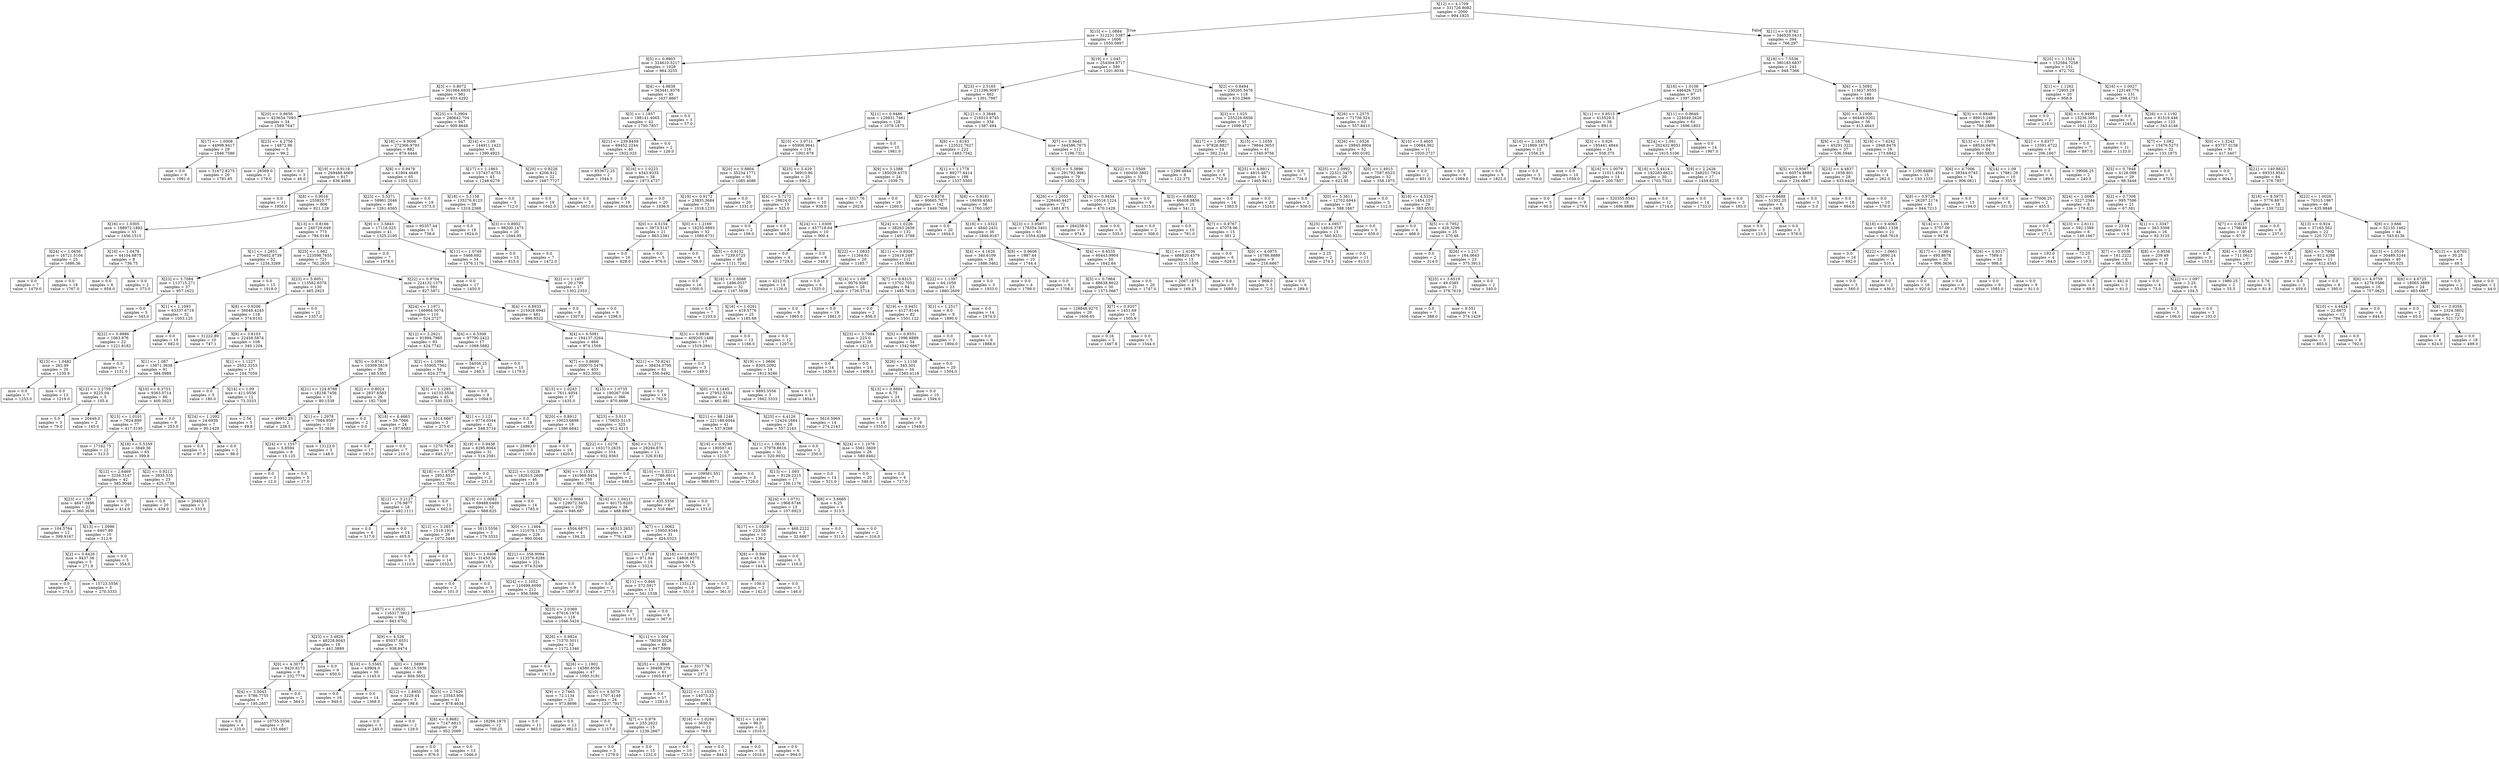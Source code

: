 digraph Tree {
node [shape=box] ;
0 [label="X[12] <= 4.1709\nmse = 331726.8082\nsamples = 2000\nvalue = 994.1825"] ;
1 [label="X[15] <= 1.0884\nmse = 312231.5387\nsamples = 1606\nvalue = 1050.0897"] ;
0 -> 1 [labeldistance=2.5, labelangle=45, headlabel="True"] ;
2 [label="X[5] <= 0.9803\nmse = 324610.5217\nsamples = 1026\nvalue = 964.3255"] ;
1 -> 2 ;
3 [label="X[3] <= 0.8072\nmse = 301064.6935\nsamples = 981\nvalue = 933.4292"] ;
2 -> 3 ;
4 [label="X[20] <= 0.8656\nmse = 423634.7093\nsamples = 34\nvalue = 1589.7647"] ;
3 -> 4 ;
5 [label="X[17] <= 1.0008\nmse = 44998.9417\nsamples = 29\nvalue = 1846.7586"] ;
4 -> 5 ;
6 [label="mse = 0.0\nsamples = 9\nvalue = 1991.0"] ;
5 -> 6 ;
7 [label="mse = 51672.8275\nsamples = 20\nvalue = 1781.85"] ;
5 -> 7 ;
8 [label="X[23] <= 4.2756\nmse = 14872.96\nsamples = 5\nvalue = 99.2"] ;
4 -> 8 ;
9 [label="mse = 26569.0\nsamples = 2\nvalue = 179.0"] ;
8 -> 9 ;
10 [label="mse = 0.0\nsamples = 3\nvalue = 46.0"] ;
8 -> 10 ;
11 [label="X[25] <= 5.3904\nmse = 280642.704\nsamples = 947\nvalue = 909.8648"] ;
3 -> 11 ;
12 [label="X[18] <= 9.9006\nmse = 272366.9793\nsamples = 882\nvalue = 874.4444"] ;
11 -> 12 ;
13 [label="X[19] <= 0.9118\nmse = 269488.4669\nsamples = 817\nvalue = 836.4088"] ;
12 -> 13 ;
14 [label="mse = 0.0\nsamples = 11\nvalue = 1956.0"] ;
13 -> 14 ;
15 [label="X[8] <= 0.9016\nmse = 255825.77\nsamples = 806\nvalue = 821.129"] ;
13 -> 15 ;
16 [label="X[16] <= 1.0305\nmse = 188972.1892\nsamples = 33\nvalue = 1456.1515"] ;
15 -> 16 ;
17 [label="X[24] <= 1.0656\nmse = 16721.5104\nsamples = 25\nvalue = 1686.36"] ;
16 -> 17 ;
18 [label="mse = 0.0\nsamples = 7\nvalue = 1479.0"] ;
17 -> 18 ;
19 [label="mse = 0.0\nsamples = 18\nvalue = 1767.0"] ;
17 -> 19 ;
20 [label="X[16] <= 1.0476\nmse = 44104.6875\nsamples = 8\nvalue = 736.75"] ;
16 -> 20 ;
21 [label="mse = 0.0\nsamples = 6\nvalue = 858.0"] ;
20 -> 21 ;
22 [label="mse = 0.0\nsamples = 2\nvalue = 373.0"] ;
20 -> 22 ;
23 [label="X[13] <= 0.8166\nmse = 240729.649\nsamples = 773\nvalue = 794.0194"] ;
15 -> 23 ;
24 [label="X[1] <= 1.2851\nmse = 270402.8739\nsamples = 52\nvalue = 1234.3269"] ;
23 -> 24 ;
25 [label="X[23] <= 3.7084\nmse = 113715.271\nsamples = 37\nvalue = 957.1622"] ;
24 -> 25 ;
26 [label="mse = 0.0\nsamples = 5\nvalue = 343.0"] ;
25 -> 26 ;
27 [label="X[1] <= 1.1093\nmse = 63337.6719\nsamples = 32\nvalue = 1053.125"] ;
25 -> 27 ;
28 [label="X[22] <= 0.9886\nmse = 1063.876\nsamples = 22\nvalue = 1221.8182"] ;
27 -> 28 ;
29 [label="X[15] <= 1.0482\nmse = 262.99\nsamples = 20\nvalue = 1230.9"] ;
28 -> 29 ;
30 [label="mse = 0.0\nsamples = 7\nvalue = 1253.0"] ;
29 -> 30 ;
31 [label="mse = 0.0\nsamples = 13\nvalue = 1219.0"] ;
29 -> 31 ;
32 [label="mse = 0.0\nsamples = 2\nvalue = 1131.0"] ;
28 -> 32 ;
33 [label="mse = 0.0\nsamples = 10\nvalue = 682.0"] ;
27 -> 33 ;
34 [label="mse = 0.0\nsamples = 15\nvalue = 1918.0"] ;
24 -> 34 ;
35 [label="X[25] <= 1.662\nmse = 223598.7655\nsamples = 721\nvalue = 762.2635"] ;
23 -> 35 ;
36 [label="X[23] <= 5.8051\nmse = 113582.8376\nsamples = 130\nvalue = 465.2923"] ;
35 -> 36 ;
37 [label="X[8] <= 0.9206\nmse = 36048.4243\nsamples = 118\nvalue = 374.6102"] ;
36 -> 37 ;
38 [label="mse = 31222.89\nsamples = 10\nvalue = 747.1"] ;
37 -> 38 ;
39 [label="X[9] <= 3.8103\nmse = 22458.5874\nsamples = 108\nvalue = 340.1204"] ;
37 -> 39 ;
40 [label="X[1] <= 1.087\nmse = 13871.3638\nsamples = 91\nvalue = 384.0989"] ;
39 -> 40 ;
41 [label="X[12] <= 3.2759\nmse = 9225.04\nsamples = 5\nvalue = 105.4"] ;
40 -> 41 ;
42 [label="mse = 0.0\nsamples = 3\nvalue = 79.0"] ;
41 -> 42 ;
43 [label="mse = 20449.0\nsamples = 2\nvalue = 145.0"] ;
41 -> 43 ;
44 [label="X[10] <= 6.3753\nmse = 9363.0714\nsamples = 86\nvalue = 400.3023"] ;
40 -> 44 ;
45 [label="X[15] <= 1.0101\nmse = 7624.899\nsamples = 77\nvalue = 417.5195"] ;
44 -> 45 ;
46 [label="mse = 17162.75\nsamples = 12\nvalue = 513.5"] ;
45 -> 46 ;
47 [label="X[18] <= 5.5359\nmse = 3849.36\nsamples = 65\nvalue = 399.8"] ;
45 -> 47 ;
48 [label="X[12] <= 2.6469\nmse = 3256.5147\nsamples = 42\nvalue = 385.9048"] ;
47 -> 48 ;
49 [label="X[23] <= 1.55\nmse = 4847.0496\nsamples = 22\nvalue = 360.3636"] ;
48 -> 49 ;
50 [label="mse = 104.5764\nsamples = 12\nvalue = 399.9167"] ;
49 -> 50 ;
51 [label="X[13] <= 1.0996\nmse = 6407.89\nsamples = 10\nvalue = 312.9"] ;
49 -> 51 ;
52 [label="X[2] <= 0.8426\nmse = 9437.36\nsamples = 5\nvalue = 271.8"] ;
51 -> 52 ;
53 [label="mse = 0.0\nsamples = 2\nvalue = 274.0"] ;
52 -> 53 ;
54 [label="mse = 15723.5556\nsamples = 3\nvalue = 270.3333"] ;
52 -> 54 ;
55 [label="mse = 0.0\nsamples = 5\nvalue = 354.0"] ;
51 -> 55 ;
56 [label="mse = 0.0\nsamples = 20\nvalue = 414.0"] ;
48 -> 56 ;
57 [label="X[2] <= 0.9212\nmse = 3935.535\nsamples = 23\nvalue = 425.1739"] ;
47 -> 57 ;
58 [label="mse = 0.0\nsamples = 20\nvalue = 439.0"] ;
57 -> 58 ;
59 [label="mse = 20402.0\nsamples = 3\nvalue = 333.0"] ;
57 -> 59 ;
60 [label="mse = 0.0\nsamples = 9\nvalue = 253.0"] ;
44 -> 60 ;
61 [label="X[1] <= 1.1227\nmse = 2652.3253\nsamples = 17\nvalue = 104.7059"] ;
39 -> 61 ;
62 [label="mse = 0.0\nsamples = 5\nvalue = 180.0"] ;
61 -> 62 ;
63 [label="X[14] <= 1.09\nmse = 411.0556\nsamples = 12\nvalue = 73.3333"] ;
61 -> 63 ;
64 [label="X[24] <= 1.1092\nmse = 24.6939\nsamples = 7\nvalue = 90.1429"] ;
63 -> 64 ;
65 [label="mse = 0.0\nsamples = 5\nvalue = 87.0"] ;
64 -> 65 ;
66 [label="mse = 0.0\nsamples = 2\nvalue = 98.0"] ;
64 -> 66 ;
67 [label="mse = 2.56\nsamples = 5\nvalue = 49.8"] ;
63 -> 67 ;
68 [label="mse = 0.0\nsamples = 12\nvalue = 1357.0"] ;
36 -> 68 ;
69 [label="X[22] <= 0.9704\nmse = 224132.1375\nsamples = 591\nvalue = 827.5871"] ;
35 -> 69 ;
70 [label="X[24] <= 1.1971\nmse = 146964.5074\nsamples = 110\nvalue = 524.2727"] ;
69 -> 70 ;
71 [label="X[12] <= 2.2621\nmse = 91894.7985\nsamples = 93\nvalue = 424.7742"] ;
70 -> 71 ;
72 [label="X[5] <= 0.8741\nmse = 10309.5819\nsamples = 39\nvalue = 148.5385"] ;
71 -> 72 ;
73 [label="X[21] <= 124.8788\nmse = 18238.7456\nsamples = 13\nvalue = 80.1538"] ;
72 -> 73 ;
74 [label="mse = 49952.25\nsamples = 2\nvalue = 238.5"] ;
73 -> 74 ;
75 [label="X[1] <= 1.2978\nmse = 7084.9587\nsamples = 11\nvalue = 51.3636"] ;
73 -> 75 ;
76 [label="X[24] <= 1.1557\nmse = 5.8594\nsamples = 8\nvalue = 15.125"] ;
75 -> 76 ;
77 [label="mse = 0.0\nsamples = 3\nvalue = 12.0"] ;
76 -> 77 ;
78 [label="mse = 0.0\nsamples = 5\nvalue = 17.0"] ;
76 -> 78 ;
79 [label="mse = 13122.0\nsamples = 3\nvalue = 148.0"] ;
75 -> 79 ;
80 [label="X[2] <= 0.8024\nmse = 2837.6583\nsamples = 26\nvalue = 182.7308"] ;
72 -> 80 ;
81 [label="mse = 0.0\nsamples = 2\nvalue = 0.0"] ;
80 -> 81 ;
82 [label="X[18] <= 6.4663\nmse = 59.7066\nsamples = 24\nvalue = 197.9583"] ;
80 -> 82 ;
83 [label="mse = 0.0\nsamples = 17\nvalue = 193.0"] ;
82 -> 83 ;
84 [label="mse = 0.0\nsamples = 7\nvalue = 210.0"] ;
82 -> 84 ;
85 [label="X[2] <= 1.1094\nmse = 55905.7562\nsamples = 54\nvalue = 624.2778"] ;
71 -> 85 ;
86 [label="X[3] <= 1.1285\nmse = 14133.5556\nsamples = 45\nvalue = 530.3333"] ;
85 -> 86 ;
87 [label="mse = 5314.6667\nsamples = 3\nvalue = 275.0"] ;
86 -> 87 ;
88 [label="X[1] <= 1.121\nmse = 9774.0544\nsamples = 42\nvalue = 548.5714"] ;
86 -> 88 ;
89 [label="mse = 1270.7438\nsamples = 11\nvalue = 645.2727"] ;
88 -> 89 ;
90 [label="X[19] <= 0.9438\nmse = 8295.8044\nsamples = 31\nvalue = 514.2581"] ;
88 -> 90 ;
91 [label="X[18] <= 5.4758\nmse = 2952.8537\nsamples = 29\nvalue = 533.7931"] ;
90 -> 91 ;
92 [label="X[12] <= 3.2127\nmse = 176.9877\nsamples = 18\nvalue = 492.1111"] ;
91 -> 92 ;
93 [label="mse = 0.0\nsamples = 4\nvalue = 517.0"] ;
92 -> 93 ;
94 [label="mse = 0.0\nsamples = 14\nvalue = 485.0"] ;
92 -> 94 ;
95 [label="mse = 0.0\nsamples = 11\nvalue = 602.0"] ;
91 -> 95 ;
96 [label="mse = 0.0\nsamples = 2\nvalue = 231.0"] ;
90 -> 96 ;
97 [label="mse = 0.0\nsamples = 9\nvalue = 1094.0"] ;
85 -> 97 ;
98 [label="X[4] <= 6.5308\nmse = 97790.2422\nsamples = 17\nvalue = 1068.5882"] ;
70 -> 98 ;
99 [label="mse = 54056.25\nsamples = 2\nvalue = 240.5"] ;
98 -> 99 ;
100 [label="mse = 0.0\nsamples = 15\nvalue = 1179.0"] ;
98 -> 100 ;
101 [label="X[4] <= 6.8933\nmse = 215928.6942\nsamples = 481\nvalue = 896.9522"] ;
69 -> 101 ;
102 [label="X[4] <= 6.5081\nmse = 194137.3264\nsamples = 464\nvalue = 874.1509"] ;
101 -> 102 ;
103 [label="X[7] <= 0.8699\nmse = 200070.5476\nsamples = 403\nvalue = 922.3002"] ;
102 -> 103 ;
104 [label="X[15] <= 1.0243\nmse = 7611.4054\nsamples = 37\nvalue = 1435.0"] ;
103 -> 104 ;
105 [label="mse = 0.0\nsamples = 18\nvalue = 1486.0"] ;
104 -> 105 ;
106 [label="X[20] <= 0.8912\nmse = 10023.6898\nsamples = 19\nvalue = 1386.6842"] ;
104 -> 106 ;
107 [label="mse = 25992.0\nsamples = 3\nvalue = 1209.0"] ;
106 -> 107 ;
108 [label="mse = 0.0\nsamples = 16\nvalue = 1420.0"] ;
106 -> 108 ;
109 [label="X[15] <= 1.0735\nmse = 190267.036\nsamples = 366\nvalue = 870.4699"] ;
103 -> 109 ;
110 [label="X[23] <= 5.013\nmse = 170655.5115\nsamples = 325\nvalue = 912.4215"] ;
109 -> 110 ;
111 [label="X[22] <= 1.0278\nmse = 163173.2635\nsamples = 314\nvalue = 932.9363"] ;
110 -> 111 ;
112 [label="X[22] <= 1.0228\nmse = 182615.2609\nsamples = 46\nvalue = 1231.0"] ;
111 -> 112 ;
113 [label="X[19] <= 1.0082\nmse = 69488.0469\nsamples = 32\nvalue = 988.625"] ;
112 -> 113 ;
114 [label="X[12] <= 3.2857\nmse = 1519.1914\nsamples = 29\nvalue = 1072.3448"] ;
113 -> 114 ;
115 [label="mse = 0.0\nsamples = 15\nvalue = 1110.0"] ;
114 -> 115 ;
116 [label="mse = 0.0\nsamples = 14\nvalue = 1032.0"] ;
114 -> 116 ;
117 [label="mse = 3813.5556\nsamples = 3\nvalue = 179.3333"] ;
113 -> 117 ;
118 [label="mse = 0.0\nsamples = 14\nvalue = 1785.0"] ;
112 -> 118 ;
119 [label="X[9] <= 5.1533\nmse = 141969.8454\nsamples = 268\nvalue = 881.7761"] ;
111 -> 119 ;
120 [label="X[5] <= 0.9663\nmse = 129072.3455\nsamples = 230\nvalue = 946.687"] ;
119 -> 120 ;
121 [label="X[0] <= 1.1464\nmse = 121079.1725\nsamples = 226\nvalue = 960.0044"] ;
120 -> 121 ;
122 [label="X[15] <= 1.0406\nmse = 31450.56\nsamples = 5\nvalue = 318.2"] ;
121 -> 122 ;
123 [label="mse = 0.0\nsamples = 2\nvalue = 101.0"] ;
122 -> 123 ;
124 [label="mse = 0.0\nsamples = 3\nvalue = 463.0"] ;
122 -> 124 ;
125 [label="X[21] <= 358.9094\nmse = 113576.8286\nsamples = 221\nvalue = 974.5249"] ;
121 -> 125 ;
126 [label="X[24] <= 1.1052\nmse = 110499.6099\nsamples = 212\nvalue = 956.5896"] ;
125 -> 126 ;
127 [label="X[7] <= 1.0532\nmse = 116317.3912\nsamples = 94\nvalue = 843.6702"] ;
126 -> 127 ;
128 [label="X[23] <= 3.4826\nmse = 48228.9043\nsamples = 18\nvalue = 441.3889"] ;
127 -> 128 ;
129 [label="X[0] <= 4.3073\nmse = 9420.6173\nsamples = 9\nvalue = 232.7778"] ;
128 -> 129 ;
130 [label="X[4] <= 3.5043\nmse = 5786.7755\nsamples = 7\nvalue = 195.2857"] ;
129 -> 130 ;
131 [label="mse = 0.0\nsamples = 4\nvalue = 225.0"] ;
130 -> 131 ;
132 [label="mse = 10755.5556\nsamples = 3\nvalue = 155.6667"] ;
130 -> 132 ;
133 [label="mse = 0.0\nsamples = 2\nvalue = 364.0"] ;
129 -> 133 ;
134 [label="mse = 0.0\nsamples = 9\nvalue = 650.0"] ;
128 -> 134 ;
135 [label="X[9] <= 4.526\nmse = 85037.6551\nsamples = 76\nvalue = 938.9474"] ;
127 -> 135 ;
136 [label="X[10] <= 5.5565\nmse = 43904.0\nsamples = 30\nvalue = 1145.0"] ;
135 -> 136 ;
137 [label="mse = 0.0\nsamples = 16\nvalue = 949.0"] ;
136 -> 137 ;
138 [label="mse = 0.0\nsamples = 14\nvalue = 1369.0"] ;
136 -> 138 ;
139 [label="X[0] <= 1.5899\nmse = 66115.5936\nsamples = 46\nvalue = 804.5652"] ;
135 -> 139 ;
140 [label="X[12] <= 1.8955\nmse = 3229.44\nsamples = 5\nvalue = 198.6"] ;
139 -> 140 ;
141 [label="mse = 0.0\nsamples = 3\nvalue = 245.0"] ;
140 -> 141 ;
142 [label="mse = 0.0\nsamples = 2\nvalue = 129.0"] ;
140 -> 142 ;
143 [label="X[23] <= 2.7426\nmse = 23543.956\nsamples = 41\nvalue = 878.4634"] ;
139 -> 143 ;
144 [label="X[8] <= 0.9682\nmse = 7147.6813\nsamples = 29\nvalue = 952.2069"] ;
143 -> 144 ;
145 [label="mse = 0.0\nsamples = 16\nvalue = 876.0"] ;
144 -> 145 ;
146 [label="mse = 0.0\nsamples = 13\nvalue = 1046.0"] ;
144 -> 146 ;
147 [label="mse = 18266.1875\nsamples = 12\nvalue = 700.25"] ;
143 -> 147 ;
148 [label="X[23] <= 2.0369\nmse = 87616.1974\nsamples = 118\nvalue = 1046.5424"] ;
126 -> 148 ;
149 [label="X[26] <= 0.9824\nmse = 71570.5011\nsamples = 52\nvalue = 1172.1346"] ;
148 -> 149 ;
150 [label="mse = 0.0\nsamples = 5\nvalue = 1913.0"] ;
149 -> 150 ;
151 [label="X[26] <= 1.1902\nmse = 14580.8556\nsamples = 47\nvalue = 1093.3191"] ;
149 -> 151 ;
152 [label="X[9] <= 2.7465\nmse = 72.1134\nsamples = 23\nvalue = 973.8696"] ;
151 -> 152 ;
153 [label="mse = 0.0\nsamples = 11\nvalue = 965.0"] ;
152 -> 153 ;
154 [label="mse = 0.0\nsamples = 12\nvalue = 982.0"] ;
152 -> 154 ;
155 [label="X[10] <= 4.5079\nmse = 1707.4149\nsamples = 24\nvalue = 1207.7917"] ;
151 -> 155 ;
156 [label="mse = 0.0\nsamples = 9\nvalue = 1157.0"] ;
155 -> 156 ;
157 [label="X[7] <= 0.979\nmse = 255.2622\nsamples = 15\nvalue = 1238.2667"] ;
155 -> 157 ;
158 [label="mse = 0.0\nsamples = 2\nvalue = 1279.0"] ;
157 -> 158 ;
159 [label="mse = 0.0\nsamples = 13\nvalue = 1232.0"] ;
157 -> 159 ;
160 [label="X[11] <= 1.004\nmse = 78039.3326\nsamples = 66\nvalue = 947.5909"] ;
148 -> 160 ;
161 [label="X[25] <= 1.8948\nmse = 39408.279\nsamples = 61\nvalue = 1005.8197"] ;
160 -> 161 ;
162 [label="mse = 0.0\nsamples = 17\nvalue = 1281.0"] ;
161 -> 162 ;
163 [label="X[22] <= 1.1033\nmse = 14073.25\nsamples = 44\nvalue = 899.5"] ;
161 -> 163 ;
164 [label="X[16] <= 1.0294\nmse = 3630.0\nsamples = 22\nvalue = 789.0"] ;
163 -> 164 ;
165 [label="mse = 0.0\nsamples = 10\nvalue = 723.0"] ;
164 -> 165 ;
166 [label="mse = 0.0\nsamples = 12\nvalue = 844.0"] ;
164 -> 166 ;
167 [label="X[1] <= 1.4166\nmse = 96.0\nsamples = 22\nvalue = 1010.0"] ;
163 -> 167 ;
168 [label="mse = 0.0\nsamples = 16\nvalue = 1016.0"] ;
167 -> 168 ;
169 [label="mse = 0.0\nsamples = 6\nvalue = 994.0"] ;
167 -> 169 ;
170 [label="mse = 3317.76\nsamples = 5\nvalue = 237.2"] ;
160 -> 170 ;
171 [label="mse = 0.0\nsamples = 9\nvalue = 1397.0"] ;
125 -> 171 ;
172 [label="mse = 4504.6875\nsamples = 4\nvalue = 194.25"] ;
120 -> 172 ;
173 [label="X[16] <= 1.0411\nmse = 40175.6205\nsamples = 38\nvalue = 488.8947"] ;
119 -> 173 ;
174 [label="mse = 46313.2653\nsamples = 7\nvalue = 776.1429"] ;
173 -> 174 ;
175 [label="X[7] <= 1.0062\nmse = 15950.9344\nsamples = 31\nvalue = 424.0323"] ;
173 -> 175 ;
176 [label="X[1] <= 1.3718\nmse = 971.84\nsamples = 15\nvalue = 332.6"] ;
175 -> 176 ;
177 [label="mse = 0.0\nsamples = 2\nvalue = 277.0"] ;
176 -> 177 ;
178 [label="X[11] <= 0.946\nmse = 572.5917\nsamples = 13\nvalue = 341.1538"] ;
176 -> 178 ;
179 [label="mse = 0.0\nsamples = 7\nvalue = 319.0"] ;
178 -> 179 ;
180 [label="mse = 0.0\nsamples = 6\nvalue = 367.0"] ;
178 -> 180 ;
181 [label="X[16] <= 1.0451\nmse = 14808.9375\nsamples = 16\nvalue = 509.75"] ;
175 -> 181 ;
182 [label="mse = 13312.0\nsamples = 14\nvalue = 531.0"] ;
181 -> 182 ;
183 [label="mse = 0.0\nsamples = 2\nvalue = 361.0"] ;
181 -> 183 ;
184 [label="X[6] <= 5.1271\nmse = 29294.876\nsamples = 11\nvalue = 326.8182"] ;
110 -> 184 ;
185 [label="mse = 0.0\nsamples = 2\nvalue = 648.0"] ;
184 -> 185 ;
186 [label="X[10] <= 5.5211\nmse = 7786.6914\nsamples = 9\nvalue = 255.4444"] ;
184 -> 186 ;
187 [label="mse = 435.5556\nsamples = 6\nvalue = 316.6667"] ;
186 -> 187 ;
188 [label="mse = 0.0\nsamples = 3\nvalue = 133.0"] ;
186 -> 188 ;
189 [label="X[21] <= 88.1249\nmse = 221188.6044\nsamples = 41\nvalue = 537.9268"] ;
109 -> 189 ;
190 [label="X[19] <= 0.9298\nmse = 190507.41\nsamples = 10\nvalue = 1210.7"] ;
189 -> 190 ;
191 [label="mse = 109581.551\nsamples = 7\nvalue = 989.8571"] ;
190 -> 191 ;
192 [label="mse = 0.0\nsamples = 3\nvalue = 1726.0"] ;
190 -> 192 ;
193 [label="X[11] <= 1.0619\nmse = 37978.8616\nsamples = 31\nvalue = 320.9032"] ;
189 -> 193 ;
194 [label="X[13] <= 1.093\nmse = 9128.2215\nsamples = 17\nvalue = 156.1176"] ;
193 -> 194 ;
195 [label="X[24] <= 1.0731\nmse = 1968.6746\nsamples = 13\nvalue = 107.6923"] ;
194 -> 195 ;
196 [label="X[17] <= 1.0529\nmse = 223.56\nsamples = 10\nvalue = 130.2"] ;
195 -> 196 ;
197 [label="X[8] <= 0.949\nmse = 43.84\nsamples = 5\nvalue = 144.4"] ;
196 -> 197 ;
198 [label="mse = 100.0\nsamples = 2\nvalue = 142.0"] ;
197 -> 198 ;
199 [label="mse = 0.0\nsamples = 3\nvalue = 146.0"] ;
197 -> 199 ;
200 [label="mse = 0.0\nsamples = 5\nvalue = 116.0"] ;
196 -> 200 ;
201 [label="mse = 468.2222\nsamples = 3\nvalue = 32.6667"] ;
195 -> 201 ;
202 [label="X[6] <= 3.6685\nmse = 6.25\nsamples = 4\nvalue = 313.5"] ;
194 -> 202 ;
203 [label="mse = 0.0\nsamples = 2\nvalue = 311.0"] ;
202 -> 203 ;
204 [label="mse = 0.0\nsamples = 2\nvalue = 316.0"] ;
202 -> 204 ;
205 [label="mse = 0.0\nsamples = 14\nvalue = 521.0"] ;
193 -> 205 ;
206 [label="X[21] <= 70.8241\nmse = 38434.0795\nsamples = 61\nvalue = 556.0492"] ;
102 -> 206 ;
207 [label="mse = 0.0\nsamples = 19\nvalue = 762.0"] ;
206 -> 207 ;
208 [label="X[0] <= 4.1445\nmse = 27952.5334\nsamples = 42\nvalue = 462.881"] ;
206 -> 208 ;
209 [label="X[25] <= 4.4126\nmse = 12424.1684\nsamples = 28\nvalue = 557.2143"] ;
208 -> 209 ;
210 [label="mse = 0.0\nsamples = 2\nvalue = 250.0"] ;
209 -> 210 ;
211 [label="X[24] <= 1.1076\nmse = 5561.3609\nsamples = 26\nvalue = 580.8462"] ;
209 -> 211 ;
212 [label="mse = 0.0\nsamples = 20\nvalue = 540.0"] ;
211 -> 212 ;
213 [label="mse = 0.0\nsamples = 6\nvalue = 717.0"] ;
211 -> 213 ;
214 [label="mse = 5616.5969\nsamples = 14\nvalue = 274.2143"] ;
208 -> 214 ;
215 [label="X[3] <= 0.8938\nmse = 409205.1488\nsamples = 17\nvalue = 1519.2941"] ;
101 -> 215 ;
216 [label="mse = 0.0\nsamples = 3\nvalue = 149.0"] ;
215 -> 216 ;
217 [label="X[19] <= 1.0666\nmse = 8305.2092\nsamples = 14\nvalue = 1812.9286"] ;
215 -> 217 ;
218 [label="mse = 9893.5556\nsamples = 3\nvalue = 1662.3333"] ;
217 -> 218 ;
219 [label="mse = 0.0\nsamples = 11\nvalue = 1854.0"] ;
217 -> 219 ;
220 [label="X[8] <= 0.9478\nmse = 61804.4649\nsamples = 65\nvalue = 1352.5231"] ;
12 -> 220 ;
221 [label="X[23] <= 5.5271\nmse = 58961.2046\nsamples = 46\nvalue = 1261.4565"] ;
220 -> 221 ;
222 [label="X[9] <= 3.5843\nmse = 17118.025\nsamples = 41\nvalue = 1325.2195"] ;
221 -> 222 ;
223 [label="mse = 0.0\nsamples = 7\nvalue = 1078.0"] ;
222 -> 223 ;
224 [label="X[11] <= 1.0749\nmse = 5468.692\nsamples = 34\nvalue = 1376.1176"] ;
222 -> 224 ;
225 [label="mse = 0.0\nsamples = 17\nvalue = 1450.0"] ;
224 -> 225 ;
226 [label="X[2] <= 1.1457\nmse = 20.1799\nsamples = 17\nvalue = 1302.2353"] ;
224 -> 226 ;
227 [label="mse = 0.0\nsamples = 8\nvalue = 1307.0"] ;
226 -> 227 ;
228 [label="mse = 0.0\nsamples = 9\nvalue = 1298.0"] ;
226 -> 228 ;
229 [label="mse = 95357.44\nsamples = 5\nvalue = 738.6"] ;
221 -> 229 ;
230 [label="mse = 0.0\nsamples = 19\nvalue = 1573.0"] ;
220 -> 230 ;
231 [label="X[14] <= 1.09\nmse = 144911.1422\nsamples = 65\nvalue = 1390.4923"] ;
11 -> 231 ;
232 [label="X[17] <= 1.1863\nmse = 157437.6755\nsamples = 43\nvalue = 1248.6279"] ;
231 -> 232 ;
233 [label="X[18] <= 5.1158\nmse = 135276.8123\nsamples = 38\nvalue = 1319.2368"] ;
232 -> 233 ;
234 [label="mse = 0.0\nsamples = 18\nvalue = 1624.0"] ;
233 -> 234 ;
235 [label="X[3] <= 0.8952\nmse = 98200.1475\nsamples = 20\nvalue = 1044.95"] ;
233 -> 235 ;
236 [label="mse = 0.0\nsamples = 13\nvalue = 815.0"] ;
235 -> 236 ;
237 [label="mse = 0.0\nsamples = 7\nvalue = 1472.0"] ;
235 -> 237 ;
238 [label="mse = 0.0\nsamples = 5\nvalue = 712.0"] ;
232 -> 238 ;
239 [label="X[20] <= 0.8228\nmse = 4206.812\nsamples = 22\nvalue = 1667.7727"] ;
231 -> 239 ;
240 [label="mse = 0.0\nsamples = 19\nvalue = 1642.0"] ;
239 -> 240 ;
241 [label="mse = 0.0\nsamples = 3\nvalue = 1831.0"] ;
239 -> 241 ;
242 [label="X[4] <= 4.9838\nmse = 363441.9378\nsamples = 45\nvalue = 1637.8667"] ;
2 -> 242 ;
243 [label="X[3] <= 1.1857\nmse = 198141.4065\nsamples = 42\nvalue = 1750.7857"] ;
242 -> 243 ;
244 [label="X[21] <= 239.8459\nmse = 69452.2244\nsamples = 40\nvalue = 1832.025"] ;
243 -> 244 ;
245 [label="mse = 653672.25\nsamples = 2\nvalue = 1044.5"] ;
244 -> 245 ;
246 [label="X[16] <= 1.0223\nmse = 4343.9335\nsamples = 38\nvalue = 1873.4737"] ;
244 -> 246 ;
247 [label="mse = 0.0\nsamples = 18\nvalue = 1804.0"] ;
246 -> 247 ;
248 [label="mse = 0.0\nsamples = 20\nvalue = 1936.0"] ;
246 -> 248 ;
249 [label="mse = 0.0\nsamples = 2\nvalue = 126.0"] ;
243 -> 249 ;
250 [label="mse = 0.0\nsamples = 3\nvalue = 57.0"] ;
242 -> 250 ;
251 [label="X[19] <= 1.045\nmse = 254304.8717\nsamples = 580\nvalue = 1201.8034"] ;
1 -> 251 ;
252 [label="X[23] <= 2.5165\nmse = 211296.9097\nsamples = 462\nvalue = 1301.7987"] ;
251 -> 252 ;
253 [label="X[11] <= 0.9486\nmse = 129831.7461\nsamples = 128\nvalue = 1078.1875"] ;
252 -> 253 ;
254 [label="X[10] <= 3.9711\nmse = 65906.9641\nsamples = 118\nvalue = 1001.678"] ;
253 -> 254 ;
255 [label="X[20] <= 0.8804\nmse = 35234.1771\nsamples = 93\nvalue = 1085.4086"] ;
254 -> 255 ;
256 [label="X[19] <= 0.9172\nmse = 23835.3684\nsamples = 73\nvalue = 1018.1233"] ;
255 -> 256 ;
257 [label="X[0] <= 4.5154\nmse = 3973.5147\nsamples = 21\nvalue = 863.2381"] ;
256 -> 257 ;
258 [label="mse = 0.0\nsamples = 16\nvalue = 828.0"] ;
257 -> 258 ;
259 [label="mse = 0.0\nsamples = 5\nvalue = 976.0"] ;
257 -> 259 ;
260 [label="X[0] <= 1.2169\nmse = 18255.9893\nsamples = 52\nvalue = 1080.6731"] ;
256 -> 260 ;
261 [label="mse = 0.0\nsamples = 4\nvalue = 708.0"] ;
260 -> 261 ;
262 [label="X[3] <= 0.9132\nmse = 7239.0725\nsamples = 48\nvalue = 1111.7292"] ;
260 -> 262 ;
263 [label="mse = 0.0\nsamples = 16\nvalue = 1000.0"] ;
262 -> 263 ;
264 [label="X[16] <= 1.0088\nmse = 1496.0537\nsamples = 32\nvalue = 1167.5938"] ;
262 -> 264 ;
265 [label="mse = 0.0\nsamples = 7\nvalue = 1103.0"] ;
264 -> 265 ;
266 [label="X[16] <= 1.0291\nmse = 419.5776\nsamples = 25\nvalue = 1185.68"] ;
264 -> 266 ;
267 [label="mse = 0.0\nsamples = 13\nvalue = 1166.0"] ;
266 -> 267 ;
268 [label="mse = 0.0\nsamples = 12\nvalue = 1207.0"] ;
266 -> 268 ;
269 [label="mse = 0.0\nsamples = 20\nvalue = 1331.0"] ;
255 -> 269 ;
270 [label="X[25] <= 5.429\nmse = 56910.96\nsamples = 25\nvalue = 690.2"] ;
254 -> 270 ;
271 [label="X[4] <= 5.7172\nmse = 26624.0\nsamples = 15\nvalue = 525.0"] ;
270 -> 271 ;
272 [label="mse = 0.0\nsamples = 2\nvalue = 109.0"] ;
271 -> 272 ;
273 [label="mse = 0.0\nsamples = 13\nvalue = 589.0"] ;
271 -> 273 ;
274 [label="mse = 0.0\nsamples = 10\nvalue = 938.0"] ;
270 -> 274 ;
275 [label="mse = 0.0\nsamples = 10\nvalue = 1981.0"] ;
253 -> 275 ;
276 [label="X[12] <= 3.3848\nmse = 216010.9745\nsamples = 334\nvalue = 1387.494"] ;
252 -> 276 ;
277 [label="X[6] <= 1.6193\nmse = 123522.7627\nsamples = 222\nvalue = 1483.7342"] ;
276 -> 277 ;
278 [label="X[9] <= 3.1388\nmse = 185029.4375\nsamples = 24\nvalue = 1039.75"] ;
277 -> 278 ;
279 [label="mse = 3317.76\nsamples = 5\nvalue = 202.8"] ;
278 -> 279 ;
280 [label="mse = 0.0\nsamples = 19\nvalue = 1260.0"] ;
278 -> 280 ;
281 [label="X[1] <= 1.1778\nmse = 89277.6414\nsamples = 198\nvalue = 1537.5505"] ;
277 -> 281 ;
282 [label="X[2] <= 0.8378\nmse = 90665.7877\nsamples = 142\nvalue = 1449.7606"] ;
281 -> 282 ;
283 [label="X[24] <= 1.0309\nmse = 457718.64\nsamples = 10\nvalue = 900.4"] ;
282 -> 283 ;
284 [label="mse = 0.0\nsamples = 4\nvalue = 1729.0"] ;
283 -> 284 ;
285 [label="mse = 0.0\nsamples = 6\nvalue = 348.0"] ;
283 -> 285 ;
286 [label="X[24] <= 1.0226\nmse = 38263.2656\nsamples = 132\nvalue = 1491.3788"] ;
282 -> 286 ;
287 [label="X[22] <= 1.0833\nmse = 11264.61\nsamples = 20\nvalue = 1185.7"] ;
286 -> 287 ;
288 [label="mse = 4212.0\nsamples = 14\nvalue = 1126.0"] ;
287 -> 288 ;
289 [label="mse = 0.0\nsamples = 6\nvalue = 1325.0"] ;
287 -> 289 ;
290 [label="X[11] <= 0.8304\nmse = 23419.2487\nsamples = 112\nvalue = 1545.9643"] ;
286 -> 290 ;
291 [label="X[14] <= 1.09\nmse = 9076.9592\nsamples = 28\nvalue = 1726.5714"] ;
290 -> 291 ;
292 [label="mse = 0.0\nsamples = 9\nvalue = 1865.0"] ;
291 -> 292 ;
293 [label="mse = 0.0\nsamples = 19\nvalue = 1661.0"] ;
291 -> 293 ;
294 [label="X[7] <= 0.8315\nmse = 13702.7052\nsamples = 84\nvalue = 1485.7619"] ;
290 -> 294 ;
295 [label="mse = 0.0\nsamples = 2\nvalue = 856.0"] ;
294 -> 295 ;
296 [label="X[19] <= 0.9451\nmse = 4127.8144\nsamples = 82\nvalue = 1501.122"] ;
294 -> 296 ;
297 [label="X[23] <= 3.7084\nmse = 225.0\nsamples = 28\nvalue = 1421.0"] ;
296 -> 297 ;
298 [label="mse = 0.0\nsamples = 14\nvalue = 1436.0"] ;
297 -> 298 ;
299 [label="mse = 0.0\nsamples = 14\nvalue = 1406.0"] ;
297 -> 299 ;
300 [label="X[5] <= 0.8551\nmse = 1096.8889\nsamples = 54\nvalue = 1542.6667"] ;
296 -> 300 ;
301 [label="X[26] <= 1.1158\nmse = 345.301\nsamples = 34\nvalue = 1565.4118"] ;
300 -> 301 ;
302 [label="X[13] <= 0.8894\nmse = 6.75\nsamples = 24\nvalue = 1553.5"] ;
301 -> 302 ;
303 [label="mse = 0.0\nsamples = 18\nvalue = 1555.0"] ;
302 -> 303 ;
304 [label="mse = 0.0\nsamples = 6\nvalue = 1549.0"] ;
302 -> 304 ;
305 [label="mse = 0.0\nsamples = 10\nvalue = 1594.0"] ;
301 -> 305 ;
306 [label="mse = 0.0\nsamples = 20\nvalue = 1504.0"] ;
300 -> 306 ;
307 [label="X[8] <= 0.9181\nmse = 16659.4563\nsamples = 56\nvalue = 1760.1607"] ;
281 -> 307 ;
308 [label="mse = 0.0\nsamples = 20\nvalue = 1604.0"] ;
307 -> 308 ;
309 [label="X[16] <= 1.0322\nmse = 4840.2431\nsamples = 36\nvalue = 1846.9167"] ;
307 -> 309 ;
310 [label="X[4] <= 4.1626\nmse = 340.6109\nsamples = 26\nvalue = 1886.3462"] ;
309 -> 310 ;
311 [label="X[22] <= 1.1397\nmse = 64.1059\nsamples = 23\nvalue = 1880.2609"] ;
310 -> 311 ;
312 [label="X[1] <= 1.2517\nmse = 8.0\nsamples = 9\nvalue = 1890.0"] ;
311 -> 312 ;
313 [label="mse = 0.0\nsamples = 3\nvalue = 1894.0"] ;
312 -> 313 ;
314 [label="mse = 0.0\nsamples = 6\nvalue = 1888.0"] ;
312 -> 314 ;
315 [label="mse = 0.0\nsamples = 14\nvalue = 1874.0"] ;
311 -> 315 ;
316 [label="mse = 0.0\nsamples = 3\nvalue = 1933.0"] ;
310 -> 316 ;
317 [label="X[8] <= 0.9606\nmse = 1987.44\nsamples = 10\nvalue = 1744.4"] ;
309 -> 317 ;
318 [label="mse = 0.0\nsamples = 4\nvalue = 1799.0"] ;
317 -> 318 ;
319 [label="mse = 0.0\nsamples = 6\nvalue = 1708.0"] ;
317 -> 319 ;
320 [label="X[7] <= 0.9445\nmse = 344586.7675\nsamples = 112\nvalue = 1196.7321"] ;
276 -> 320 ;
321 [label="X[10] <= 5.3896\nmse = 291792.9861\nsamples = 79\nvalue = 1392.2278"] ;
320 -> 321 ;
322 [label="X[26] <= 1.2055\nmse = 228440.4427\nsamples = 72\nvalue = 1481.875"] ;
321 -> 322 ;
323 [label="X[23] <= 3.9567\nmse = 178354.3401\nsamples = 63\nvalue = 1554.4286"] ;
322 -> 323 ;
324 [label="X[4] <= 6.6535\nmse = 60443.9904\nsamples = 50\nvalue = 1642.64"] ;
323 -> 324 ;
325 [label="X[5] <= 0.7864\nmse = 88638.8622\nsamples = 30\nvalue = 1573.0667"] ;
324 -> 325 ;
326 [label="mse = 128848.9275\nsamples = 20\nvalue = 1606.65"] ;
325 -> 326 ;
327 [label="X[7] <= 0.9207\nmse = 1451.69\nsamples = 10\nvalue = 1505.9"] ;
325 -> 327 ;
328 [label="mse = 0.16\nsamples = 5\nvalue = 1467.8"] ;
327 -> 328 ;
329 [label="mse = 0.0\nsamples = 5\nvalue = 1544.0"] ;
327 -> 329 ;
330 [label="mse = 0.0\nsamples = 20\nvalue = 1747.0"] ;
324 -> 330 ;
331 [label="X[1] <= 1.4106\nmse = 486820.4379\nsamples = 13\nvalue = 1215.1538"] ;
323 -> 331 ;
332 [label="mse = 2067.1875\nsamples = 4\nvalue = 169.25"] ;
331 -> 332 ;
333 [label="mse = 0.0\nsamples = 9\nvalue = 1680.0"] ;
331 -> 333 ;
334 [label="mse = 284258.0\nsamples = 9\nvalue = 974.0"] ;
322 -> 334 ;
335 [label="X[19] <= 0.9454\nmse = 10516.1224\nsamples = 7\nvalue = 470.1429"] ;
321 -> 335 ;
336 [label="mse = 0.0\nsamples = 5\nvalue = 535.0"] ;
335 -> 336 ;
337 [label="mse = 0.0\nsamples = 2\nvalue = 308.0"] ;
335 -> 337 ;
338 [label="X[22] <= 1.0509\nmse = 160450.3802\nsamples = 33\nvalue = 728.7273"] ;
320 -> 338 ;
339 [label="mse = 0.0\nsamples = 8\nvalue = 1315.0"] ;
338 -> 339 ;
340 [label="X[3] <= 0.8852\nmse = 66608.9856\nsamples = 25\nvalue = 541.12"] ;
338 -> 340 ;
341 [label="mse = 0.0\nsamples = 10\nvalue = 781.0"] ;
340 -> 341 ;
342 [label="X[7] <= 0.9767\nmse = 47078.96\nsamples = 15\nvalue = 381.2"] ;
340 -> 342 ;
343 [label="mse = 0.0\nsamples = 6\nvalue = 628.0"] ;
342 -> 343 ;
344 [label="X[0] <= 4.0875\nmse = 10786.8889\nsamples = 9\nvalue = 216.6667"] ;
342 -> 344 ;
345 [label="mse = 968.0\nsamples = 3\nvalue = 72.0"] ;
344 -> 345 ;
346 [label="mse = 0.0\nsamples = 6\nvalue = 289.0"] ;
344 -> 346 ;
347 [label="X[2] <= 0.8494\nmse = 230265.5476\nsamples = 118\nvalue = 810.2966"] ;
251 -> 347 ;
348 [label="X[3] <= 1.025\nmse = 255226.6856\nsamples = 55\nvalue = 1099.4727"] ;
347 -> 348 ;
349 [label="X[17] <= 1.0991\nmse = 97826.8827\nsamples = 14\nvalue = 392.2143"] ;
348 -> 349 ;
350 [label="mse = 1299.4844\nsamples = 8\nvalue = 122.375"] ;
349 -> 350 ;
351 [label="mse = 0.0\nsamples = 6\nvalue = 752.0"] ;
349 -> 351 ;
352 [label="X[15] <= 1.1059\nmse = 79844.3653\nsamples = 41\nvalue = 1340.9756"] ;
348 -> 352 ;
353 [label="X[25] <= 4.8911\nmse = 4815.4671\nsamples = 34\nvalue = 1465.9412"] ;
352 -> 353 ;
354 [label="mse = 0.0\nsamples = 14\nvalue = 1383.0"] ;
353 -> 354 ;
355 [label="mse = 0.0\nsamples = 20\nvalue = 1524.0"] ;
353 -> 355 ;
356 [label="mse = 0.0\nsamples = 7\nvalue = 734.0"] ;
352 -> 356 ;
357 [label="X[26] <= 1.2575\nmse = 71736.324\nsamples = 63\nvalue = 557.8413"] ;
347 -> 357 ;
358 [label="X[26] <= 1.0526\nmse = 29845.9804\nsamples = 52\nvalue = 460.0192"] ;
357 -> 358 ;
359 [label="X[25] <= 2.0992\nmse = 22321.3475\nsamples = 20\nvalue = 622.95"] ;
358 -> 359 ;
360 [label="mse = 0.0\nsamples = 2\nvalue = 936.0"] ;
359 -> 360 ;
361 [label="X[0] <= 5.3811\nmse = 12702.6944\nsamples = 18\nvalue = 588.1667"] ;
359 -> 361 ;
362 [label="X[25] <= 4.0957\nmse = 14916.3787\nsamples = 13\nvalue = 560.9231"] ;
361 -> 362 ;
363 [label="mse = 2.25\nsamples = 2\nvalue = 274.5"] ;
362 -> 363 ;
364 [label="mse = 0.0\nsamples = 11\nvalue = 613.0"] ;
362 -> 364 ;
365 [label="mse = 0.0\nsamples = 5\nvalue = 659.0"] ;
361 -> 365 ;
366 [label="X[0] <= 1.4915\nmse = 7587.6523\nsamples = 32\nvalue = 358.1875"] ;
358 -> 366 ;
367 [label="mse = 0.0\nsamples = 3\nvalue = 112.0"] ;
366 -> 367 ;
368 [label="X[18] <= 4.5334\nmse = 1454.157\nsamples = 29\nvalue = 383.6552"] ;
366 -> 368 ;
369 [label="mse = 0.0\nsamples = 4\nvalue = 466.0"] ;
368 -> 369 ;
370 [label="X[5] <= 0.7952\nmse = 428.3296\nsamples = 25\nvalue = 370.48"] ;
368 -> 370 ;
371 [label="mse = 0.0\nsamples = 2\nvalue = 314.0"] ;
370 -> 371 ;
372 [label="X[26] <= 1.217\nmse = 164.0643\nsamples = 23\nvalue = 375.3913"] ;
370 -> 372 ;
373 [label="X[25] <= 3.6519\nmse = 49.0385\nsamples = 21\nvalue = 378.7619"] ;
372 -> 373 ;
374 [label="mse = 0.0\nsamples = 7\nvalue = 388.0"] ;
373 -> 374 ;
375 [label="mse = 9.551\nsamples = 14\nvalue = 374.1429"] ;
373 -> 375 ;
376 [label="mse = 0.0\nsamples = 2\nvalue = 340.0"] ;
372 -> 376 ;
377 [label="X[10] <= 5.4605\nmse = 10684.562\nsamples = 11\nvalue = 1020.2727"] ;
357 -> 377 ;
378 [label="mse = 0.0\nsamples = 2\nvalue = 801.0"] ;
377 -> 378 ;
379 [label="mse = 0.0\nsamples = 9\nvalue = 1069.0"] ;
377 -> 379 ;
380 [label="X[11] <= 0.8762\nmse = 346520.0413\nsamples = 394\nvalue = 766.297"] ;
0 -> 380 [labeldistance=2.5, labelangle=-45, headlabel="False"] ;
381 [label="X[18] <= 7.5536\nmse = 380183.6837\nsamples = 243\nvalue = 948.7366"] ;
380 -> 381 ;
382 [label="X[16] <= 1.0108\nmse = 446426.7225\nsamples = 97\nvalue = 1397.3505"] ;
381 -> 382 ;
383 [label="X[11] <= 0.8515\nmse = 415529.5\nsamples = 36\nvalue = 891.0"] ;
382 -> 383 ;
384 [label="X[10] <= 2.1853\nmse = 211869.1875\nsamples = 12\nvalue = 1556.25"] ;
383 -> 384 ;
385 [label="mse = 0.0\nsamples = 9\nvalue = 1822.0"] ;
384 -> 385 ;
386 [label="mse = 0.0\nsamples = 3\nvalue = 759.0"] ;
384 -> 386 ;
387 [label="X[3] <= 0.926\nmse = 185441.4844\nsamples = 24\nvalue = 558.375"] ;
383 -> 387 ;
388 [label="mse = 0.0\nsamples = 10\nvalue = 1059.0"] ;
387 -> 388 ;
389 [label="X[16] <= 1.0079\nmse = 11011.4541\nsamples = 14\nvalue = 200.7857"] ;
387 -> 389 ;
390 [label="mse = 0.0\nsamples = 5\nvalue = 60.0"] ;
389 -> 390 ;
391 [label="mse = 0.0\nsamples = 9\nvalue = 279.0"] ;
389 -> 391 ;
392 [label="X[11] <= 0.8649\nmse = 224049.2626\nsamples = 61\nvalue = 1696.1803"] ;
382 -> 392 ;
393 [label="X[24] <= 1.091\nmse = 262432.8031\nsamples = 47\nvalue = 1615.5106"] ;
392 -> 393 ;
394 [label="X[18] <= 5.4414\nmse = 192283.6622\nsamples = 30\nvalue = 1703.7333"] ;
393 -> 394 ;
395 [label="mse = 320355.6543\nsamples = 18\nvalue = 1696.8889"] ;
394 -> 395 ;
396 [label="mse = 0.0\nsamples = 12\nvalue = 1714.0"] ;
394 -> 396 ;
397 [label="X[9] <= 2.2426\nmse = 348251.7924\nsamples = 17\nvalue = 1459.8235"] ;
393 -> 397 ;
398 [label="mse = 0.0\nsamples = 14\nvalue = 1733.0"] ;
397 -> 398 ;
399 [label="mse = 0.0\nsamples = 3\nvalue = 185.0"] ;
397 -> 399 ;
400 [label="mse = 0.0\nsamples = 14\nvalue = 1967.0"] ;
392 -> 400 ;
401 [label="X[6] <= 2.5092\nmse = 113627.9555\nsamples = 146\nvalue = 650.6849"] ;
381 -> 401 ;
402 [label="X[0] <= 3.1009\nmse = 60449.3202\nsamples = 56\nvalue = 413.4643"] ;
401 -> 402 ;
403 [label="X[9] <= 2.7766\nmse = 45291.3221\nsamples = 37\nvalue = 536.5946"] ;
402 -> 403 ;
404 [label="X[5] <= 0.9567\nmse = 60574.8889\nsamples = 9\nvalue = 234.6667"] ;
403 -> 404 ;
405 [label="X[5] <= 0.8688\nmse = 51302.25\nsamples = 6\nvalue = 349.5"] ;
404 -> 405 ;
406 [label="mse = 0.0\nsamples = 3\nvalue = 123.0"] ;
405 -> 406 ;
407 [label="mse = 0.0\nsamples = 3\nvalue = 576.0"] ;
405 -> 407 ;
408 [label="mse = 0.0\nsamples = 3\nvalue = 5.0"] ;
404 -> 408 ;
409 [label="X[23] <= 4.4837\nmse = 1658.801\nsamples = 28\nvalue = 633.6429"] ;
403 -> 409 ;
410 [label="mse = 0.0\nsamples = 18\nvalue = 664.0"] ;
409 -> 410 ;
411 [label="mse = 0.0\nsamples = 10\nvalue = 579.0"] ;
409 -> 411 ;
412 [label="X[18] <= 7.6242\nmse = 2948.8476\nsamples = 19\nvalue = 173.6842"] ;
402 -> 412 ;
413 [label="mse = 0.0\nsamples = 4\nvalue = 262.0"] ;
412 -> 413 ;
414 [label="mse = 1100.6489\nsamples = 15\nvalue = 150.1333"] ;
412 -> 414 ;
415 [label="X[3] <= 0.8848\nmse = 89915.2499\nsamples = 90\nvalue = 798.2889"] ;
401 -> 415 ;
416 [label="X[13] <= 1.1709\nmse = 68534.6478\nsamples = 84\nvalue = 840.5833"] ;
415 -> 416 ;
417 [label="X[6] <= 4.7006\nmse = 39344.0745\nsamples = 74\nvalue = 906.0811"] ;
416 -> 417 ;
418 [label="X[8] <= 0.9728\nmse = 26297.2174\nsamples = 61\nvalue = 844.7213"] ;
417 -> 418 ;
419 [label="X[18] <= 9.4063\nmse = 6861.1338\nsamples = 21\nvalue = 648.7619"] ;
418 -> 419 ;
420 [label="mse = 0.0\nsamples = 16\nvalue = 692.0"] ;
419 -> 420 ;
421 [label="X[22] <= 1.0661\nmse = 3690.24\nsamples = 5\nvalue = 510.4"] ;
419 -> 421 ;
422 [label="mse = 0.0\nsamples = 3\nvalue = 560.0"] ;
421 -> 422 ;
423 [label="mse = 0.0\nsamples = 2\nvalue = 436.0"] ;
421 -> 423 ;
424 [label="X[14] <= 1.09\nmse = 5757.09\nsamples = 40\nvalue = 947.6"] ;
418 -> 424 ;
425 [label="X[17] <= 1.0894\nmse = 495.8678\nsamples = 22\nvalue = 906.3636"] ;
424 -> 425 ;
426 [label="mse = 0.0\nsamples = 16\nvalue = 920.0"] ;
425 -> 426 ;
427 [label="mse = 0.0\nsamples = 6\nvalue = 870.0"] ;
425 -> 427 ;
428 [label="X[26] <= 0.9317\nmse = 7569.0\nsamples = 18\nvalue = 998.0"] ;
424 -> 428 ;
429 [label="mse = 0.0\nsamples = 9\nvalue = 1085.0"] ;
428 -> 429 ;
430 [label="mse = 0.0\nsamples = 9\nvalue = 911.0"] ;
428 -> 430 ;
431 [label="mse = 0.0\nsamples = 13\nvalue = 1194.0"] ;
417 -> 431 ;
432 [label="X[14] <= 1.09\nmse = 17881.29\nsamples = 10\nvalue = 355.9"] ;
416 -> 432 ;
433 [label="mse = 0.0\nsamples = 8\nvalue = 331.0"] ;
432 -> 433 ;
434 [label="mse = 77006.25\nsamples = 2\nvalue = 455.5"] ;
432 -> 434 ;
435 [label="X[2] <= 0.8377\nmse = 13591.4722\nsamples = 6\nvalue = 206.1667"] ;
415 -> 435 ;
436 [label="mse = 0.0\nsamples = 4\nvalue = 189.0"] ;
435 -> 436 ;
437 [label="mse = 39006.25\nsamples = 2\nvalue = 240.5"] ;
435 -> 437 ;
438 [label="X[25] <= 1.1524\nmse = 152584.7258\nsamples = 151\nvalue = 472.702"] ;
380 -> 438 ;
439 [label="X[1] <= 1.1262\nmse = 72905.29\nsamples = 20\nvalue = 958.9"] ;
438 -> 439 ;
440 [label="mse = 0.0\nsamples = 2\nvalue = 218.0"] ;
439 -> 440 ;
441 [label="X[8] <= 0.9499\nmse = 13236.3951\nsamples = 18\nvalue = 1041.2222"] ;
439 -> 441 ;
442 [label="mse = 0.0\nsamples = 7\nvalue = 897.0"] ;
441 -> 442 ;
443 [label="mse = 0.0\nsamples = 11\nvalue = 1133.0"] ;
441 -> 443 ;
444 [label="X[16] <= 1.0027\nmse = 123149.776\nsamples = 131\nvalue = 398.4733"] ;
438 -> 444 ;
445 [label="mse = 0.0\nsamples = 8\nvalue = 1245.0"] ;
444 -> 445 ;
446 [label="X[26] <= 1.1192\nmse = 81519.446\nsamples = 123\nvalue = 343.4146"] ;
444 -> 446 ;
447 [label="X[7] <= 1.082\nmse = 15476.5273\nsamples = 32\nvalue = 133.1875"] ;
446 -> 447 ;
448 [label="X[5] <= 0.7848\nmse = 4128.088\nsamples = 29\nvalue = 98.3448"] ;
447 -> 448 ;
449 [label="X[24] <= 1.0085\nmse = 3227.2344\nsamples = 8\nvalue = 179.625"] ;
448 -> 449 ;
450 [label="mse = 0.0\nsamples = 2\nvalue = 271.0"] ;
449 -> 450 ;
451 [label="X[23] <= 2.6111\nmse = 592.1389\nsamples = 6\nvalue = 149.1667"] ;
449 -> 451 ;
452 [label="mse = 192.0\nsamples = 4\nvalue = 164.0"] ;
451 -> 452 ;
453 [label="mse = 72.25\nsamples = 2\nvalue = 119.5"] ;
451 -> 453 ;
454 [label="X[2] <= 0.7308\nmse = 995.7596\nsamples = 21\nvalue = 67.381"] ;
448 -> 454 ;
455 [label="mse = 23.04\nsamples = 5\nvalue = 19.6"] ;
454 -> 455 ;
456 [label="X[1] <= 1.3347\nmse = 363.3398\nsamples = 16\nvalue = 82.3125"] ;
454 -> 456 ;
457 [label="X[7] <= 0.9308\nmse = 161.2222\nsamples = 6\nvalue = 66.3333"] ;
456 -> 457 ;
458 [label="mse = 0.0\nsamples = 4\nvalue = 69.0"] ;
457 -> 458 ;
459 [label="mse = 441.0\nsamples = 2\nvalue = 61.0"] ;
457 -> 459 ;
460 [label="X[8] <= 0.9538\nmse = 239.49\nsamples = 10\nvalue = 91.9"] ;
456 -> 460 ;
461 [label="mse = 0.0\nsamples = 4\nvalue = 73.0"] ;
460 -> 461 ;
462 [label="X[22] <= 1.097\nmse = 2.25\nsamples = 6\nvalue = 104.5"] ;
460 -> 462 ;
463 [label="mse = 0.0\nsamples = 3\nvalue = 106.0"] ;
462 -> 463 ;
464 [label="mse = 0.0\nsamples = 3\nvalue = 103.0"] ;
462 -> 464 ;
465 [label="mse = 0.0\nsamples = 3\nvalue = 470.0"] ;
447 -> 465 ;
466 [label="X[0] <= 1.3242\nmse = 83737.0158\nsamples = 91\nvalue = 417.3407"] ;
446 -> 466 ;
467 [label="mse = 0.0\nsamples = 7\nvalue = 904.0"] ;
466 -> 467 ;
468 [label="X[21] <= 140.8823\nmse = 69333.9541\nsamples = 84\nvalue = 376.7857"] ;
466 -> 468 ;
469 [label="X[18] <= 8.5975\nmse = 5776.8673\nsamples = 18\nvalue = 159.7222"] ;
468 -> 469 ;
470 [label="X[7] <= 0.9217\nmse = 1798.89\nsamples = 10\nvalue = 97.9"] ;
469 -> 470 ;
471 [label="mse = 0.0\nsamples = 3\nvalue = 153.0"] ;
470 -> 471 ;
472 [label="X[8] <= 0.9549\nmse = 711.0612\nsamples = 7\nvalue = 74.2857"] ;
470 -> 472 ;
473 [label="mse = 1980.25\nsamples = 2\nvalue = 55.5"] ;
472 -> 473 ;
474 [label="mse = 5.76\nsamples = 5\nvalue = 81.8"] ;
472 -> 474 ;
475 [label="mse = 0.0\nsamples = 8\nvalue = 237.0"] ;
469 -> 475 ;
476 [label="X[22] <= 1.0026\nmse = 70313.1967\nsamples = 66\nvalue = 435.9848"] ;
468 -> 476 ;
477 [label="X[13] <= 0.924\nmse = 37165.562\nsamples = 22\nvalue = 220.7273"] ;
476 -> 477 ;
478 [label="mse = 0.0\nsamples = 11\nvalue = 29.0"] ;
477 -> 478 ;
479 [label="X[6] <= 3.7992\nmse = 812.4298\nsamples = 11\nvalue = 412.4545"] ;
477 -> 479 ;
480 [label="mse = 0.0\nsamples = 3\nvalue = 459.0"] ;
479 -> 480 ;
481 [label="mse = 0.0\nsamples = 8\nvalue = 395.0"] ;
479 -> 481 ;
482 [label="X[9] <= 3.666\nmse = 52135.1462\nsamples = 44\nvalue = 543.6136"] ;
476 -> 482 ;
483 [label="X[13] <= 1.0519\nmse = 30489.3244\nsamples = 40\nvalue = 593.025"] ;
482 -> 483 ;
484 [label="X[6] <= 4.9759\nmse = 4278.0586\nsamples = 16\nvalue = 757.0625"] ;
483 -> 484 ;
485 [label="X[10] <= 4.4424\nmse = 22.6875\nsamples = 12\nvalue = 794.75"] ;
484 -> 485 ;
486 [label="mse = 0.0\nsamples = 3\nvalue = 803.0"] ;
485 -> 486 ;
487 [label="mse = 0.0\nsamples = 9\nvalue = 792.0"] ;
485 -> 487 ;
488 [label="mse = 0.0\nsamples = 4\nvalue = 644.0"] ;
484 -> 488 ;
489 [label="X[6] <= 4.6725\nmse = 18065.3889\nsamples = 24\nvalue = 483.6667"] ;
483 -> 489 ;
490 [label="mse = 0.0\nsamples = 2\nvalue = 65.0"] ;
489 -> 490 ;
491 [label="X[8] <= 0.9358\nmse = 2324.3802\nsamples = 22\nvalue = 521.7273"] ;
489 -> 491 ;
492 [label="mse = 0.0\nsamples = 4\nvalue = 624.0"] ;
491 -> 492 ;
493 [label="mse = 0.0\nsamples = 18\nvalue = 499.0"] ;
491 -> 493 ;
494 [label="X[12] <= 4.6705\nmse = 30.25\nsamples = 4\nvalue = 49.5"] ;
482 -> 494 ;
495 [label="mse = 0.0\nsamples = 2\nvalue = 55.0"] ;
494 -> 495 ;
496 [label="mse = 0.0\nsamples = 2\nvalue = 44.0"] ;
494 -> 496 ;
}
